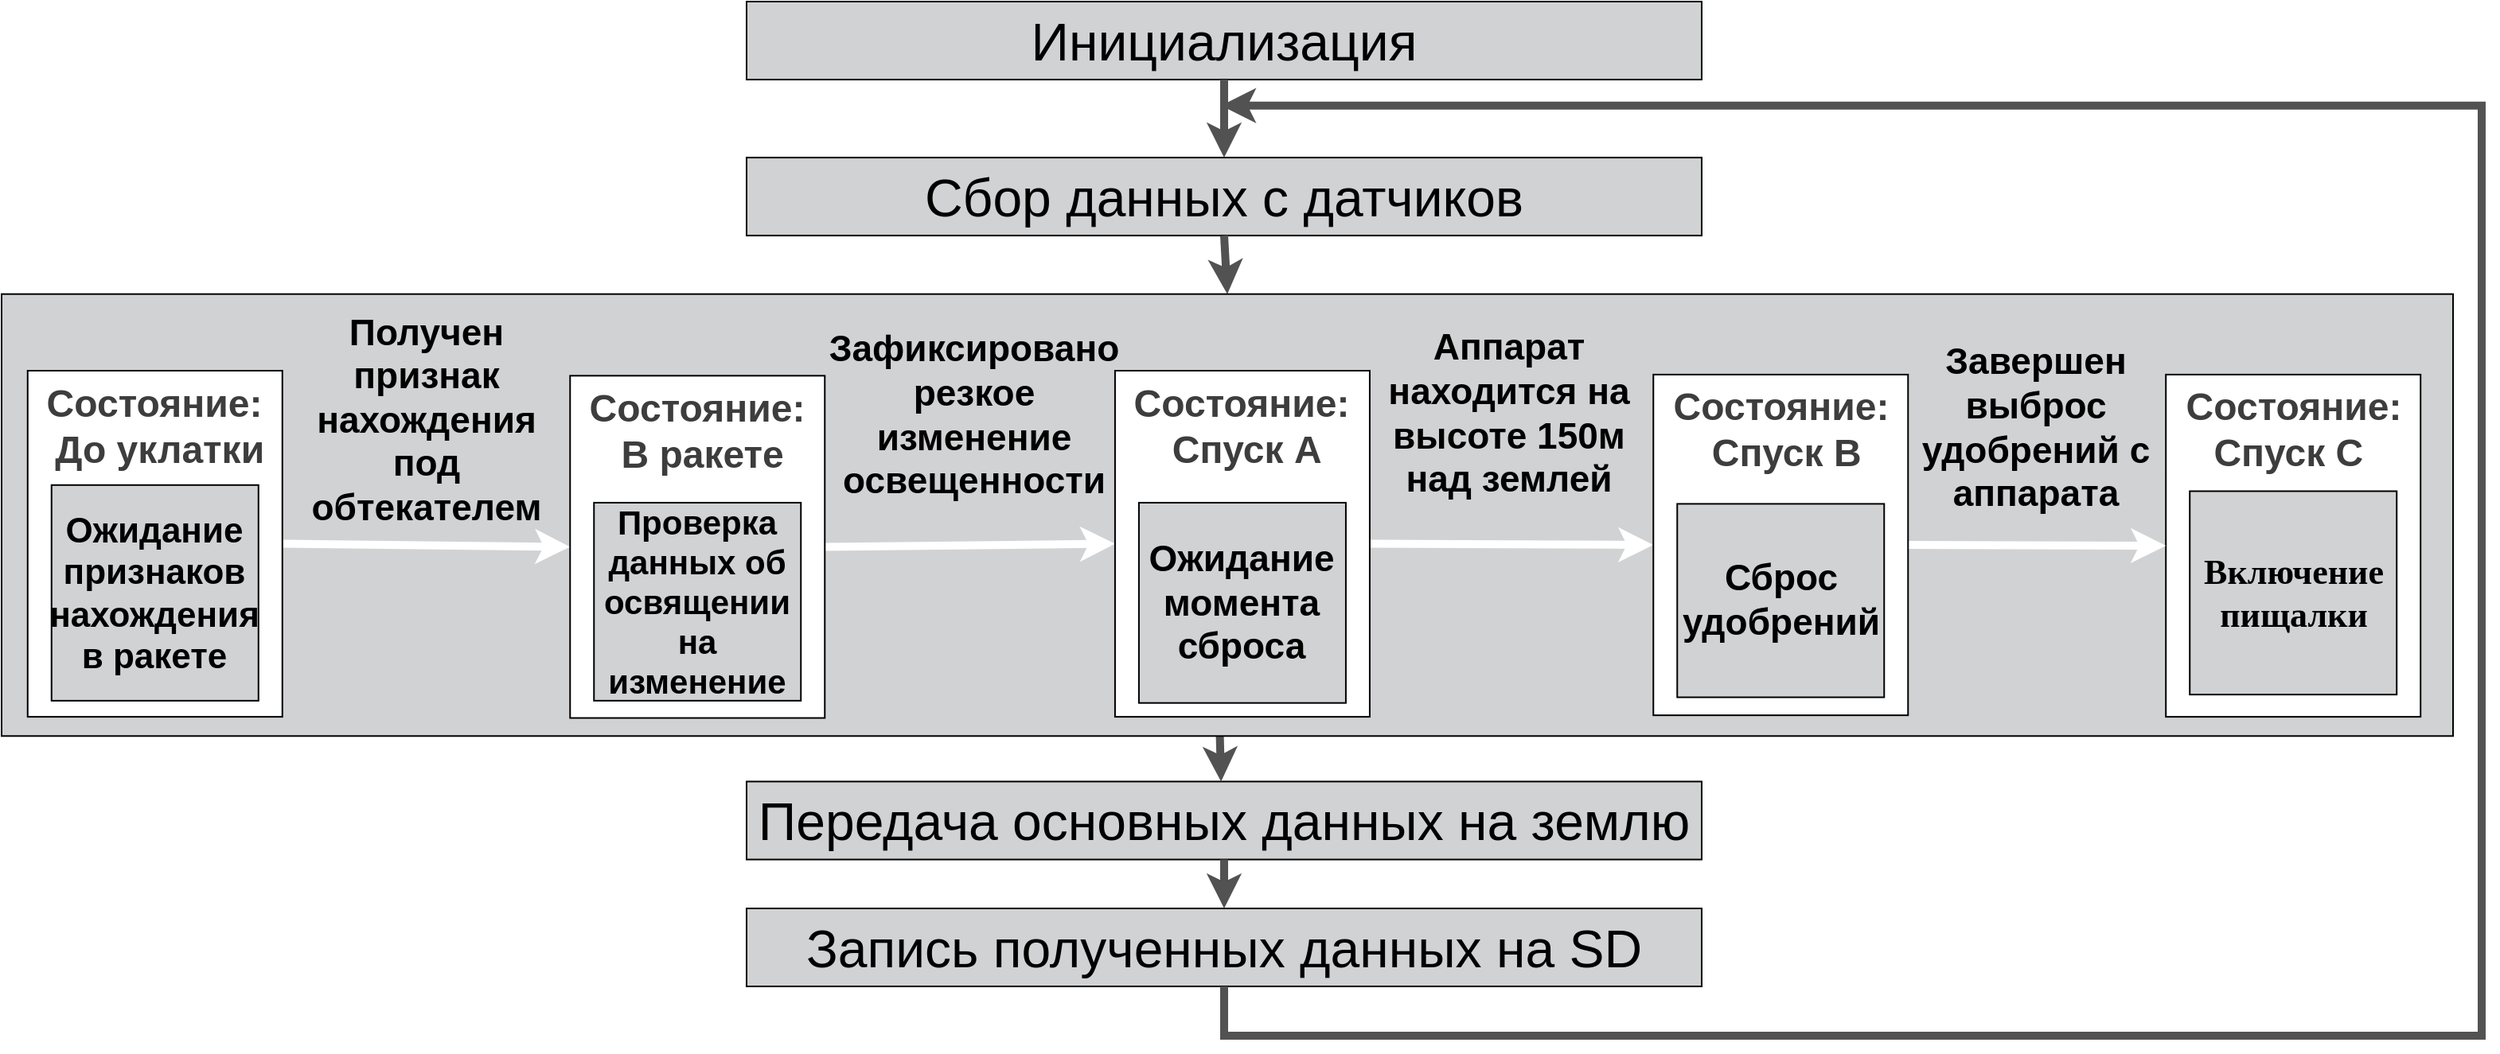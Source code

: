 <mxfile version="22.1.16" type="device">
  <diagram id="C5RBs43oDa-KdzZeNtuy" name="Page-1">
    <mxGraphModel dx="2387" dy="1008" grid="1" gridSize="10" guides="1" tooltips="1" connect="1" arrows="1" fold="1" page="1" pageScale="1" pageWidth="827" pageHeight="1169" math="0" shadow="0">
      <root>
        <mxCell id="WIyWlLk6GJQsqaUBKTNV-0" />
        <mxCell id="WIyWlLk6GJQsqaUBKTNV-1" parent="WIyWlLk6GJQsqaUBKTNV-0" />
        <mxCell id="GuaW3dG9oKcKkIAoMPv8-1" value="&lt;font style=&quot;font-size: 33px;&quot;&gt;Инициализация&lt;/font&gt;" style="rounded=0;whiteSpace=wrap;html=1;fillColor=#D1D2D3;fontSize=33;fontStyle=0;strokeColor=#000000;" parent="WIyWlLk6GJQsqaUBKTNV-1" vertex="1">
          <mxGeometry x="-320" y="70" width="600" height="49.02" as="geometry" />
        </mxCell>
        <mxCell id="GuaW3dG9oKcKkIAoMPv8-25" value="&lt;font style=&quot;font-size: 33px;&quot;&gt;Передача основных данных на землю&lt;/font&gt;" style="rounded=0;whiteSpace=wrap;html=1;fillColor=#D1D2D3;fontSize=33;fontStyle=0;strokeColor=#000000;" parent="WIyWlLk6GJQsqaUBKTNV-1" vertex="1">
          <mxGeometry x="-320" y="560.24" width="600" height="49.02" as="geometry" />
        </mxCell>
        <mxCell id="GuaW3dG9oKcKkIAoMPv8-26" value="&lt;font style=&quot;font-size: 33px;&quot;&gt;Запись полученных данных на SD&lt;/font&gt;" style="rounded=0;whiteSpace=wrap;html=1;fillColor=#D1D2D3;fontSize=33;fontStyle=0;strokeColor=#000000;" parent="WIyWlLk6GJQsqaUBKTNV-1" vertex="1">
          <mxGeometry x="-320" y="640" width="600" height="49.02" as="geometry" />
        </mxCell>
        <mxCell id="GuaW3dG9oKcKkIAoMPv8-29" value="&lt;font style=&quot;font-size: 33px;&quot;&gt;Сбор данных с датчиков&lt;/font&gt;" style="rounded=0;whiteSpace=wrap;html=1;fillColor=#D1D2D3;fontSize=33;fontStyle=0;strokeColor=#000000;" parent="WIyWlLk6GJQsqaUBKTNV-1" vertex="1">
          <mxGeometry x="-320" y="168.05" width="600" height="49.02" as="geometry" />
        </mxCell>
        <mxCell id="GuaW3dG9oKcKkIAoMPv8-30" value="" style="endArrow=classic;html=1;rounded=0;entryX=0.5;entryY=0;entryDx=0;entryDy=0;exitX=0.5;exitY=1;exitDx=0;exitDy=0;strokeWidth=5;strokeColor=#525252;" parent="WIyWlLk6GJQsqaUBKTNV-1" source="GuaW3dG9oKcKkIAoMPv8-1" target="GuaW3dG9oKcKkIAoMPv8-29" edge="1">
          <mxGeometry width="50" height="50" relative="1" as="geometry">
            <mxPoint x="-106.489" y="331.463" as="sourcePoint" />
            <mxPoint x="-21.915" y="249.756" as="targetPoint" />
          </mxGeometry>
        </mxCell>
        <mxCell id="GuaW3dG9oKcKkIAoMPv8-31" value="" style="endArrow=classic;html=1;rounded=0;exitX=0.5;exitY=1;exitDx=0;exitDy=0;entryX=0.5;entryY=0;entryDx=0;entryDy=0;strokeWidth=5;strokeColor=#525252;" parent="WIyWlLk6GJQsqaUBKTNV-1" source="GuaW3dG9oKcKkIAoMPv8-29" target="GuaW3dG9oKcKkIAoMPv8-3" edge="1">
          <mxGeometry width="50" height="50" relative="1" as="geometry">
            <mxPoint x="-106.489" y="331.463" as="sourcePoint" />
            <mxPoint x="-21.915" y="249.756" as="targetPoint" />
          </mxGeometry>
        </mxCell>
        <mxCell id="GuaW3dG9oKcKkIAoMPv8-32" value="" style="endArrow=classic;html=1;rounded=0;strokeWidth=5;strokeColor=#525252;" parent="WIyWlLk6GJQsqaUBKTNV-1" edge="1">
          <mxGeometry width="50" height="50" relative="1" as="geometry">
            <mxPoint x="-22.811" y="527.561" as="sourcePoint" />
            <mxPoint x="-21.915" y="560.244" as="targetPoint" />
          </mxGeometry>
        </mxCell>
        <mxCell id="GuaW3dG9oKcKkIAoMPv8-34" value="" style="endArrow=classic;html=1;rounded=0;exitX=0.5;exitY=1;exitDx=0;exitDy=0;strokeWidth=5;strokeColor=#525252;edgeStyle=orthogonalEdgeStyle;" parent="WIyWlLk6GJQsqaUBKTNV-1" source="GuaW3dG9oKcKkIAoMPv8-26" edge="1">
          <mxGeometry width="50" height="50" relative="1" as="geometry">
            <mxPoint x="28.83" y="911.585" as="sourcePoint" />
            <mxPoint x="-21.915" y="135.366" as="targetPoint" />
            <Array as="points">
              <mxPoint x="-20" y="720" />
              <mxPoint x="770" y="720" />
              <mxPoint x="770" y="135" />
            </Array>
          </mxGeometry>
        </mxCell>
        <mxCell id="GuaW3dG9oKcKkIAoMPv8-35" value="" style="endArrow=classic;html=1;rounded=0;exitX=0.5;exitY=1;exitDx=0;exitDy=0;entryX=0.5;entryY=0;entryDx=0;entryDy=0;strokeWidth=5;strokeColor=#525252;" parent="WIyWlLk6GJQsqaUBKTNV-1" source="GuaW3dG9oKcKkIAoMPv8-25" target="GuaW3dG9oKcKkIAoMPv8-26" edge="1">
          <mxGeometry width="50" height="50" relative="1" as="geometry">
            <mxPoint x="79.574" y="821.707" as="sourcePoint" />
            <mxPoint x="164.149" y="740" as="targetPoint" />
          </mxGeometry>
        </mxCell>
        <mxCell id="GuaW3dG9oKcKkIAoMPv8-3" value="" style="rounded=0;whiteSpace=wrap;html=1;fillColor=#D1D2D3;labelBackgroundColor=default;strokeColor=#000000;" parent="WIyWlLk6GJQsqaUBKTNV-1" vertex="1">
          <mxGeometry x="-788" y="253.84" width="1540" height="277.8" as="geometry" />
        </mxCell>
        <mxCell id="GuaW3dG9oKcKkIAoMPv8-46" value="" style="endArrow=classic;html=1;rounded=0;exitX=1;exitY=0.5;exitDx=0;exitDy=0;strokeColor=#FFFFFF;strokeWidth=5;entryX=0;entryY=0.5;entryDx=0;entryDy=0;" parent="WIyWlLk6GJQsqaUBKTNV-1" source="GEKdzw0dcYdp2wbfsYTi-12" target="GuaW3dG9oKcKkIAoMPv8-41" edge="1">
          <mxGeometry width="50" height="50" relative="1" as="geometry">
            <mxPoint x="67.63" y="418.78" as="sourcePoint" />
            <mxPoint x="257.63" y="420" as="targetPoint" />
          </mxGeometry>
        </mxCell>
        <mxCell id="SRGHqm6jP9YhQp-xGabB-3" value="Аппарат находится на высоте 150м над землей" style="text;strokeColor=none;fillColor=#D1D2D3;align=center;verticalAlign=middle;rounded=0;horizontal=1;whiteSpace=wrap;labelBackgroundColor=none;fontSize=23;fontStyle=1;strokeWidth=0;" parent="WIyWlLk6GJQsqaUBKTNV-1" vertex="1">
          <mxGeometry x="76.63" y="296" width="164.17" height="65.37" as="geometry" />
        </mxCell>
        <mxCell id="SRGHqm6jP9YhQp-xGabB-2" value="Зафиксировано резкое изменение освещенности" style="text;strokeColor=none;fillColor=#D1D2D3;align=center;verticalAlign=middle;rounded=0;horizontal=1;whiteSpace=wrap;labelBackgroundColor=none;fontSize=23;fontStyle=1;strokeWidth=0;" parent="WIyWlLk6GJQsqaUBKTNV-1" vertex="1">
          <mxGeometry x="-266.19" y="293.61" width="177.66" height="73.54" as="geometry" />
        </mxCell>
        <mxCell id="SRGHqm6jP9YhQp-xGabB-1" value="Получен признак нахождения под обтекателем" style="text;strokeColor=none;fillColor=#D1D2D3;align=center;verticalAlign=middle;rounded=0;horizontal=1;whiteSpace=wrap;labelBackgroundColor=none;fontSize=23;fontStyle=1;strokeWidth=0;" parent="WIyWlLk6GJQsqaUBKTNV-1" vertex="1">
          <mxGeometry x="-606.37" y="296" width="170" height="73.54" as="geometry" />
        </mxCell>
        <mxCell id="SRGHqm6jP9YhQp-xGabB-4" value="Завершен выброс удобрений с аппарата" style="text;strokeColor=none;fillColor=#D1D2D3;align=center;verticalAlign=middle;rounded=0;horizontal=1;whiteSpace=wrap;labelBackgroundColor=none;fontSize=23;fontStyle=1;strokeWidth=0;" parent="WIyWlLk6GJQsqaUBKTNV-1" vertex="1">
          <mxGeometry x="400.61" y="307.1" width="178" height="62.44" as="geometry" />
        </mxCell>
        <mxCell id="GuaW3dG9oKcKkIAoMPv8-44" value="" style="endArrow=classic;html=1;rounded=0;exitX=1;exitY=0.5;exitDx=0;exitDy=0;strokeColor=#FFFFFF;entryX=0;entryY=0.5;entryDx=0;entryDy=0;strokeWidth=5;" parent="WIyWlLk6GJQsqaUBKTNV-1" source="GEKdzw0dcYdp2wbfsYTi-10" target="GEKdzw0dcYdp2wbfsYTi-12" edge="1">
          <mxGeometry width="50" height="50" relative="1" as="geometry">
            <mxPoint x="-272.316" y="419.999" as="sourcePoint" />
            <mxPoint x="-82.37" y="418.78" as="targetPoint" />
          </mxGeometry>
        </mxCell>
        <mxCell id="GuaW3dG9oKcKkIAoMPv8-20" value="" style="endArrow=classic;html=1;rounded=0;exitX=1;exitY=0.5;exitDx=0;exitDy=0;strokeColor=#FFFFFF;strokeWidth=5;entryX=0;entryY=0.5;entryDx=0;entryDy=0;" parent="WIyWlLk6GJQsqaUBKTNV-1" source="GEKdzw0dcYdp2wbfsYTi-8" target="GEKdzw0dcYdp2wbfsYTi-10" edge="1">
          <mxGeometry width="50" height="50" relative="1" as="geometry">
            <mxPoint x="-622.37" y="418.78" as="sourcePoint" />
            <mxPoint x="-423.92" y="418.063" as="targetPoint" />
          </mxGeometry>
        </mxCell>
        <mxCell id="GuaW3dG9oKcKkIAoMPv8-49" value="&lt;b style=&quot;border-color: var(--border-color); font-size: 24px;&quot;&gt;Состояние:&lt;br style=&quot;border-color: var(--border-color); font-size: 24px;&quot;&gt;Спуск C&amp;nbsp;&lt;/b&gt;" style="rounded=0;whiteSpace=wrap;html=1;verticalAlign=top;fontSize=24;fontColor=#3D3D3D;" parent="WIyWlLk6GJQsqaUBKTNV-1" vertex="1">
          <mxGeometry x="571.612" y="304.439" width="160" height="215.12" as="geometry" />
        </mxCell>
        <mxCell id="GuaW3dG9oKcKkIAoMPv8-53" value="" style="endArrow=classic;html=1;rounded=0;strokeColor=#FFFFFF;entryX=0;entryY=0.5;entryDx=0;entryDy=0;exitX=1;exitY=0.5;exitDx=0;exitDy=0;strokeWidth=5;" parent="WIyWlLk6GJQsqaUBKTNV-1" source="GuaW3dG9oKcKkIAoMPv8-41" target="GuaW3dG9oKcKkIAoMPv8-49" edge="1">
          <mxGeometry width="50" height="50" relative="1" as="geometry">
            <mxPoint x="348.312" y="385.39" as="sourcePoint" />
            <mxPoint x="369.394" y="387.642" as="targetPoint" />
          </mxGeometry>
        </mxCell>
        <mxCell id="GuaW3dG9oKcKkIAoMPv8-50" value="&lt;font style=&quot;font-size: 22px;&quot;&gt;&lt;font face=&quot;Verdana&quot; style=&quot;font-size: 22px;&quot;&gt;Включение пищалки&lt;/font&gt;&lt;br style=&quot;font-size: 22px;&quot;&gt;&lt;/font&gt;" style="rounded=0;whiteSpace=wrap;html=1;fillColor=#D1D2D3;fontSize=22;fontStyle=1;strokeColor=#000000;" parent="WIyWlLk6GJQsqaUBKTNV-1" vertex="1">
          <mxGeometry x="586.613" y="377.741" width="130" height="127.838" as="geometry" />
        </mxCell>
        <mxCell id="GEKdzw0dcYdp2wbfsYTi-8" value="&lt;b style=&quot;border-color: var(--border-color); font-size: 24px;&quot;&gt;Состояние:&lt;br style=&quot;border-color: var(--border-color); font-size: 24px;&quot;&gt;&amp;nbsp;До уклатки&lt;/b&gt;" style="rounded=0;whiteSpace=wrap;html=1;verticalAlign=top;fontSize=24;fontColor=#3D3D3D;" parent="WIyWlLk6GJQsqaUBKTNV-1" vertex="1">
          <mxGeometry x="-771.62" y="302" width="160" height="217.56" as="geometry" />
        </mxCell>
        <mxCell id="GEKdzw0dcYdp2wbfsYTi-12" value="&lt;b style=&quot;border-color: var(--border-color); font-size: 24px;&quot;&gt;Состояние:&lt;br style=&quot;border-color: var(--border-color); font-size: 24px;&quot;&gt;&amp;nbsp;Спуск A&lt;/b&gt;" style="rounded=0;whiteSpace=wrap;html=1;verticalAlign=top;fontSize=24;fontColor=#3D3D3D;" parent="WIyWlLk6GJQsqaUBKTNV-1" vertex="1">
          <mxGeometry x="-88.53" y="302" width="160" height="217.56" as="geometry" />
        </mxCell>
        <mxCell id="GuaW3dG9oKcKkIAoMPv8-41" value="&lt;b style=&quot;border-color: var(--border-color); font-size: 24px;&quot;&gt;Состояние:&lt;br style=&quot;border-color: var(--border-color); font-size: 24px;&quot;&gt;&amp;nbsp;Спуск B&lt;/b&gt;" style="rounded=0;whiteSpace=wrap;html=1;verticalAlign=top;fontSize=24;fontColor=#3D3D3D;" parent="WIyWlLk6GJQsqaUBKTNV-1" vertex="1">
          <mxGeometry x="249.634" y="304.439" width="160" height="214.15" as="geometry" />
        </mxCell>
        <mxCell id="GuaW3dG9oKcKkIAoMPv8-42" value="&lt;font style=&quot;font-size: 23px;&quot;&gt;&lt;font style=&quot;font-size: 23px;&quot;&gt;Сброс удобрений&lt;/font&gt;&lt;br style=&quot;font-size: 23px;&quot;&gt;&lt;/font&gt;" style="rounded=0;whiteSpace=wrap;html=1;fillColor=#D1D2D3;fontSize=23;fontStyle=1;strokeColor=#000000;" parent="WIyWlLk6GJQsqaUBKTNV-1" vertex="1">
          <mxGeometry x="264.635" y="385.705" width="130" height="121.575" as="geometry" />
        </mxCell>
        <mxCell id="GEKdzw0dcYdp2wbfsYTi-10" value="&lt;b style=&quot;border-color: var(--border-color); font-size: 24px;&quot;&gt;Состояние:&lt;br style=&quot;border-color: var(--border-color); font-size: 24px;&quot;&gt;&amp;nbsp;В ракете&lt;/b&gt;" style="rounded=0;whiteSpace=wrap;html=1;verticalAlign=top;fontSize=24;fontColor=#3D3D3D;" parent="WIyWlLk6GJQsqaUBKTNV-1" vertex="1">
          <mxGeometry x="-430.866" y="305.169" width="160" height="215.12" as="geometry" />
        </mxCell>
        <mxCell id="GEKdzw0dcYdp2wbfsYTi-11" value="&lt;font style=&quot;font-size: 21px;&quot;&gt;&lt;font style=&quot;font-size: 21px;&quot;&gt;Проверка данных об освящении на изменение&lt;/font&gt;&lt;br style=&quot;font-size: 21px;&quot;&gt;&lt;/font&gt;" style="rounded=0;whiteSpace=wrap;html=1;fillColor=#D1D2D3;fontSize=21;fontStyle=1;strokeColor=#000000;" parent="WIyWlLk6GJQsqaUBKTNV-1" vertex="1">
          <mxGeometry x="-415.871" y="384.971" width="130" height="124.462" as="geometry" />
        </mxCell>
        <mxCell id="GuaW3dG9oKcKkIAoMPv8-18" value="&lt;font style=&quot;font-size: 23px;&quot;&gt;Ожидание&lt;br style=&quot;font-size: 23px;&quot;&gt;момента сброса&lt;br style=&quot;font-size: 23px;&quot;&gt;&lt;/font&gt;" style="rounded=0;whiteSpace=wrap;html=1;fillColor=#D1D2D3;verticalAlign=middle;fontSize=23;fontStyle=1;strokeColor=#000000;" parent="WIyWlLk6GJQsqaUBKTNV-1" vertex="1">
          <mxGeometry x="-73.534" y="384.976" width="130" height="125.874" as="geometry" />
        </mxCell>
        <mxCell id="GuaW3dG9oKcKkIAoMPv8-5" value="&lt;font style=&quot;font-size: 22px;&quot;&gt;&lt;font style=&quot;font-size: 22px;&quot;&gt;Ожидание признаков нахождения в ракете&lt;/font&gt;&lt;br style=&quot;font-size: 22px;&quot;&gt;&lt;/font&gt;" style="rounded=0;whiteSpace=wrap;html=1;fillColor=#D1D2D3;verticalAlign=middle;fontSize=22;fontStyle=1;strokeColor=#000000;" parent="WIyWlLk6GJQsqaUBKTNV-1" vertex="1">
          <mxGeometry x="-756.62" y="373.888" width="130" height="135.549" as="geometry" />
        </mxCell>
      </root>
    </mxGraphModel>
  </diagram>
</mxfile>
